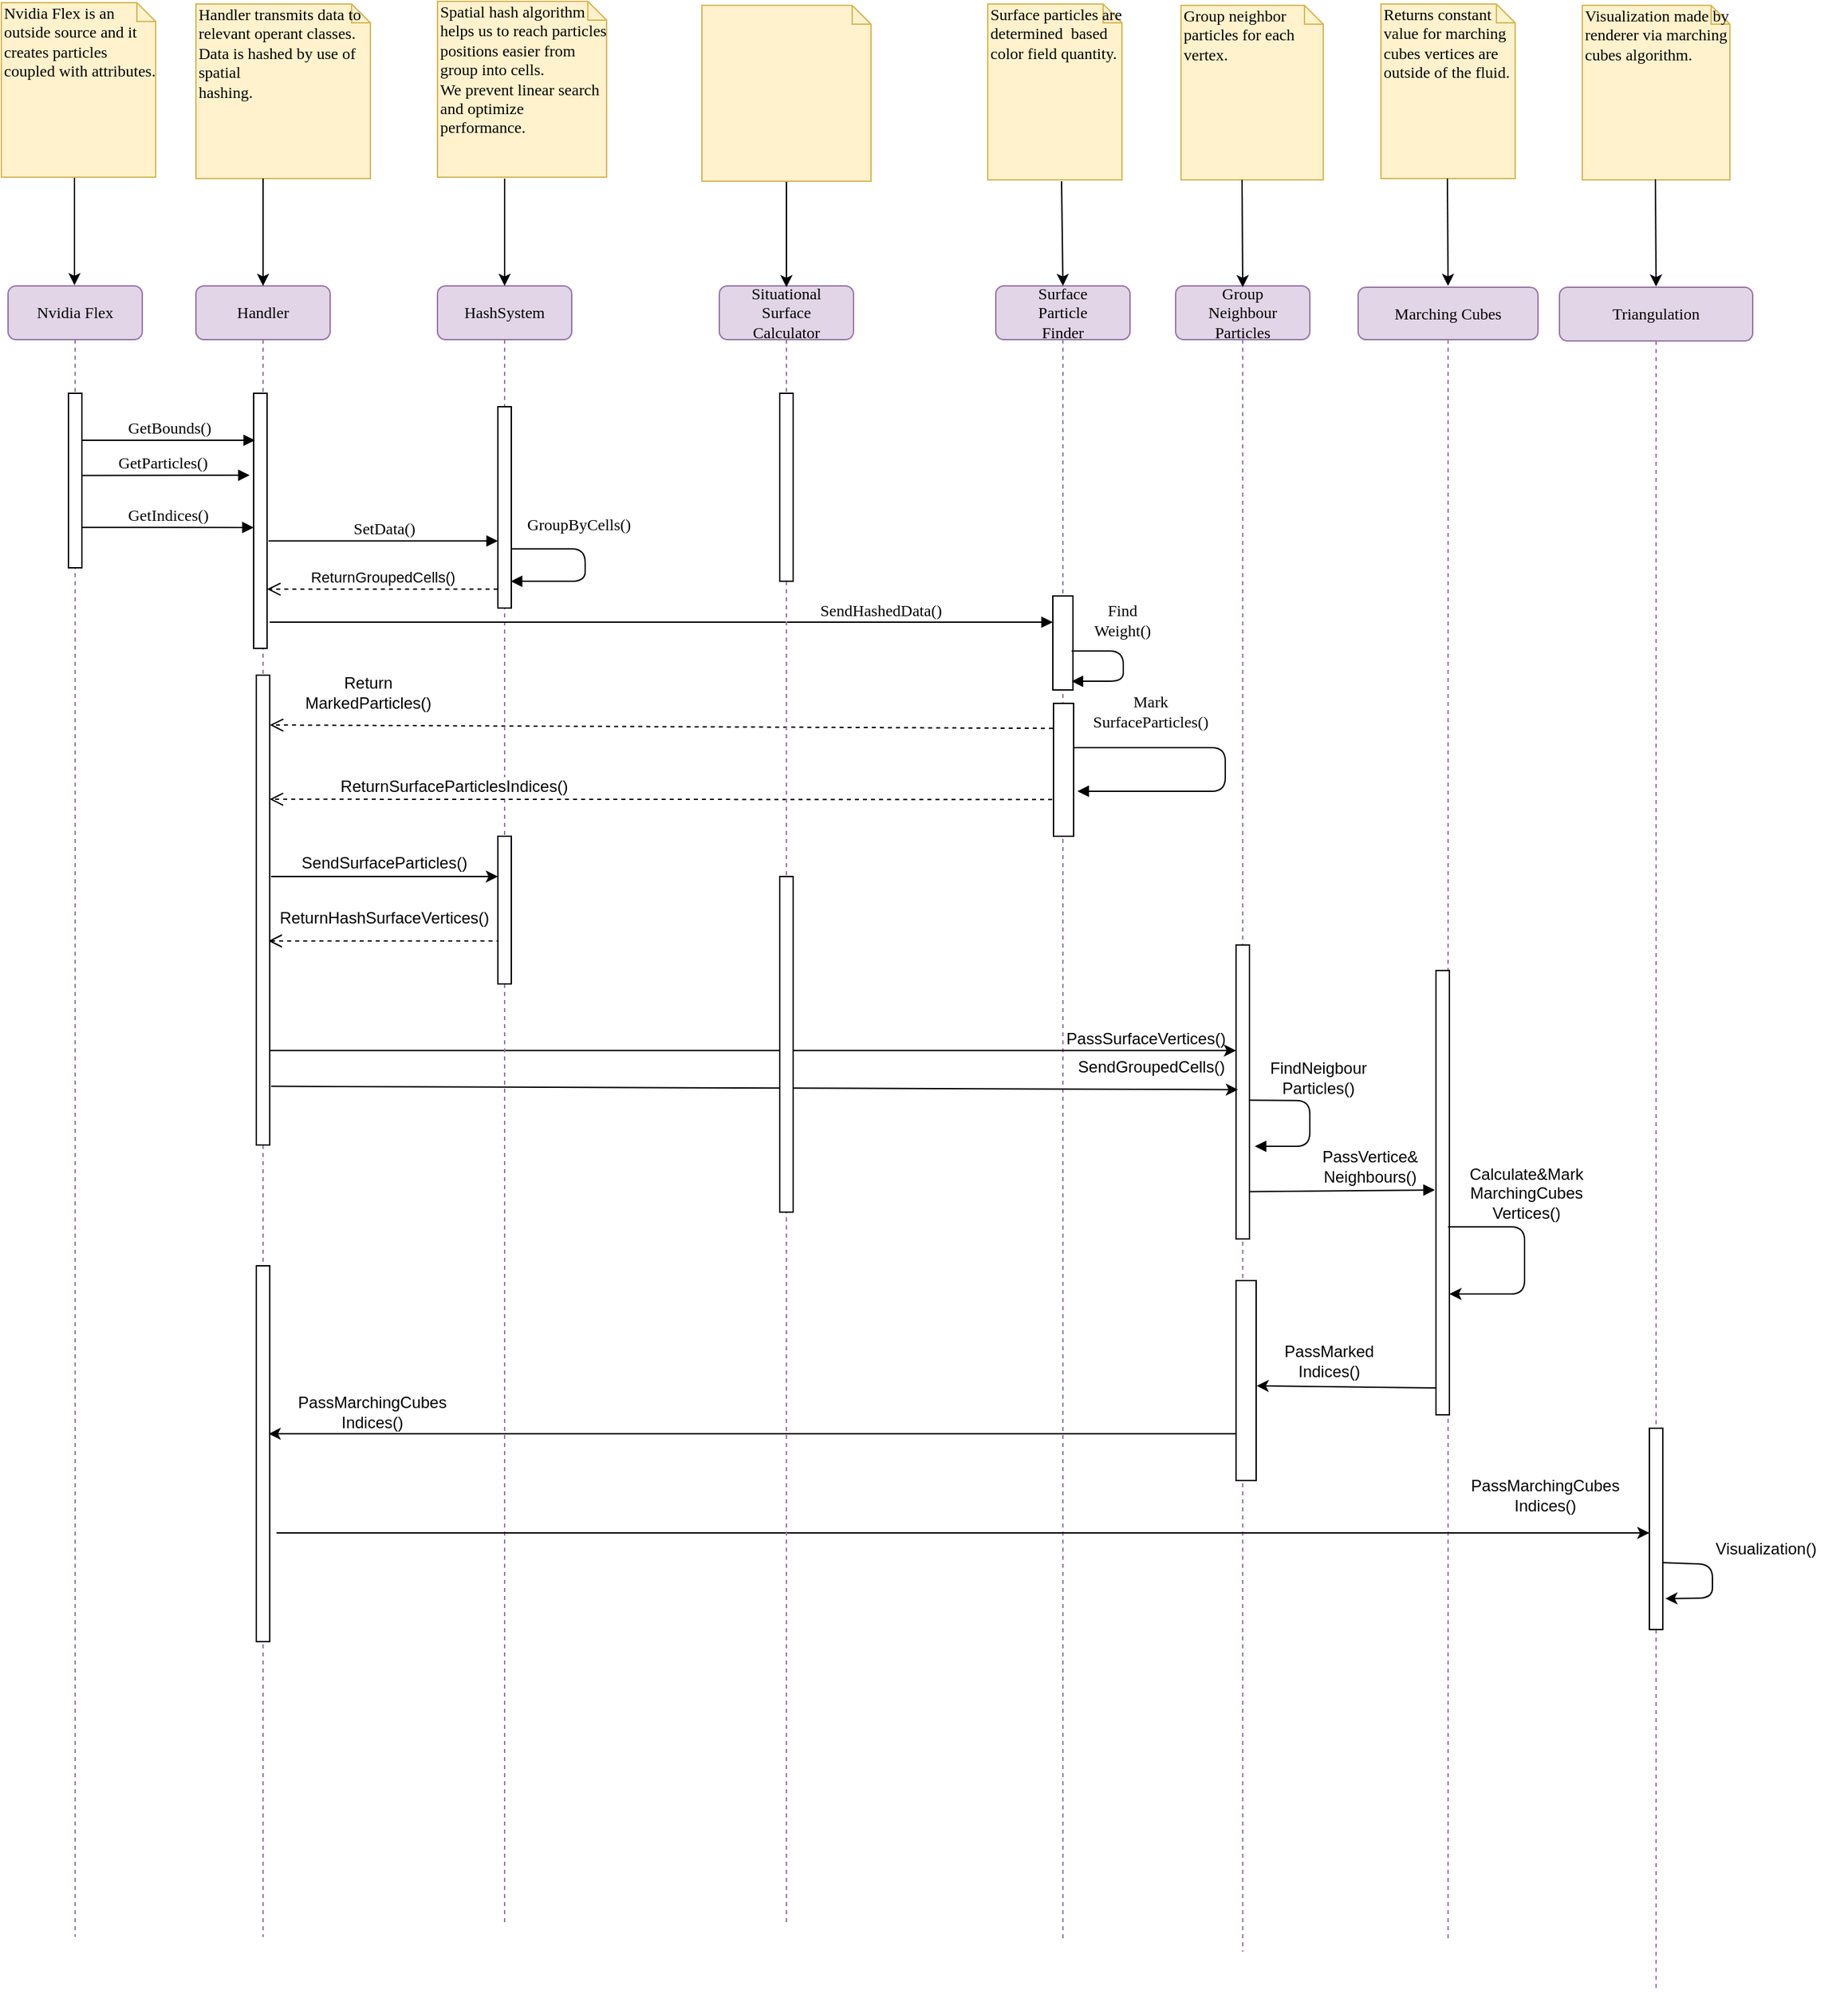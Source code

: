 <mxfile version="12.7.9" type="device"><diagram name="Page-1" id="13e1069c-82ec-6db2-03f1-153e76fe0fe0"><mxGraphModel dx="1673" dy="1746" grid="1" gridSize="10" guides="1" tooltips="1" connect="1" arrows="1" fold="1" page="1" pageScale="1" pageWidth="1100" pageHeight="850" background="#ffffff" math="0" shadow="0"><root><mxCell id="0"/><mxCell id="1" parent="0"/><mxCell id="7baba1c4bc27f4b0-2" value="Handler" style="shape=umlLifeline;perimeter=lifelinePerimeter;whiteSpace=wrap;html=1;container=1;collapsible=0;recursiveResize=0;outlineConnect=0;rounded=1;shadow=0;comic=0;labelBackgroundColor=none;strokeColor=#9673a6;strokeWidth=1;fillColor=#e1d5e7;fontFamily=Verdana;fontSize=12;align=center;" parent="1" vertex="1"><mxGeometry x="240" y="80" width="100" height="1230" as="geometry"/></mxCell><mxCell id="7baba1c4bc27f4b0-10" value="" style="html=1;points=[];perimeter=orthogonalPerimeter;rounded=0;shadow=0;comic=0;labelBackgroundColor=none;strokeWidth=1;fontFamily=Verdana;fontSize=12;align=center;" parent="7baba1c4bc27f4b0-2" vertex="1"><mxGeometry x="43" y="80" width="10" height="190" as="geometry"/></mxCell><mxCell id="W0gwNZ72z7WJFVbE36PU-37" value="" style="html=1;points=[];perimeter=orthogonalPerimeter;rounded=0;shadow=0;comic=0;labelBackgroundColor=none;strokeColor=#000000;strokeWidth=1;fillColor=#FFFFFF;fontFamily=Verdana;fontSize=12;fontColor=#000000;align=center;" parent="7baba1c4bc27f4b0-2" vertex="1"><mxGeometry x="45" y="290" width="10" height="350" as="geometry"/></mxCell><mxCell id="42PI1bTdibE_JDmKIquI-5" value="" style="html=1;points=[];perimeter=orthogonalPerimeter;rounded=0;shadow=0;comic=0;labelBackgroundColor=none;strokeColor=#000000;strokeWidth=1;fillColor=#FFFFFF;fontFamily=Verdana;fontSize=12;fontColor=#000000;align=center;" parent="7baba1c4bc27f4b0-2" vertex="1"><mxGeometry x="45" y="730" width="10" height="280" as="geometry"/></mxCell><mxCell id="7baba1c4bc27f4b0-4" value="Surface&lt;br&gt;Particle&lt;br&gt;Finder" style="shape=umlLifeline;perimeter=lifelinePerimeter;whiteSpace=wrap;html=1;container=1;collapsible=0;recursiveResize=0;outlineConnect=0;rounded=1;shadow=0;comic=0;labelBackgroundColor=none;strokeColor=#9673a6;strokeWidth=1;fillColor=#e1d5e7;fontFamily=Verdana;fontSize=12;align=center;size=40;" parent="1" vertex="1"><mxGeometry x="836" y="80" width="100" height="1231" as="geometry"/></mxCell><mxCell id="7baba1c4bc27f4b0-16" value="" style="html=1;points=[];perimeter=orthogonalPerimeter;rounded=0;shadow=0;comic=0;labelBackgroundColor=none;strokeColor=#000000;strokeWidth=1;fillColor=#FFFFFF;fontFamily=Verdana;fontSize=12;fontColor=#000000;align=center;" parent="7baba1c4bc27f4b0-4" vertex="1"><mxGeometry x="42.5" y="231" width="15" height="70" as="geometry"/></mxCell><mxCell id="7baba1c4bc27f4b0-20" value="Find&lt;br&gt;Weight()" style="html=1;verticalAlign=bottom;endArrow=block;labelBackgroundColor=none;fontFamily=Verdana;fontSize=12;edgeStyle=elbowEdgeStyle;elbow=vertical;entryX=0.933;entryY=0.908;entryDx=0;entryDy=0;entryPerimeter=0;exitX=0.933;exitY=0.586;exitDx=0;exitDy=0;exitPerimeter=0;" parent="7baba1c4bc27f4b0-4" source="7baba1c4bc27f4b0-16" target="7baba1c4bc27f4b0-16" edge="1"><mxGeometry x="-0.248" y="6" relative="1" as="geometry"><mxPoint x="109.5" y="60" as="sourcePoint"/><mxPoint x="109.5" y="220" as="targetPoint"/><Array as="points"><mxPoint x="95" y="291"/><mxPoint x="115" y="271"/><mxPoint x="105" y="271"/><mxPoint x="85" y="241"/><mxPoint x="105" y="251"/><mxPoint x="119.5" y="190"/><mxPoint x="139.5" y="260"/></Array><mxPoint as="offset"/></mxGeometry></mxCell><mxCell id="W0gwNZ72z7WJFVbE36PU-29" value="" style="html=1;points=[];perimeter=orthogonalPerimeter;rounded=0;shadow=0;comic=0;labelBackgroundColor=none;strokeColor=#000000;strokeWidth=1;fillColor=#FFFFFF;fontFamily=Verdana;fontSize=12;fontColor=#000000;align=center;" parent="7baba1c4bc27f4b0-4" vertex="1"><mxGeometry x="43" y="311" width="15" height="99" as="geometry"/></mxCell><mxCell id="W0gwNZ72z7WJFVbE36PU-33" value="Mark&lt;br&gt;SurfaceParticles()" style="html=1;verticalAlign=bottom;endArrow=block;labelBackgroundColor=none;fontFamily=Verdana;fontSize=12;edgeStyle=elbowEdgeStyle;elbow=vertical;exitX=1;exitY=0.333;exitDx=0;exitDy=0;exitPerimeter=0;entryX=1.189;entryY=0.661;entryDx=0;entryDy=0;entryPerimeter=0;" parent="7baba1c4bc27f4b0-4" source="W0gwNZ72z7WJFVbE36PU-29" target="W0gwNZ72z7WJFVbE36PU-29" edge="1"><mxGeometry x="-0.553" y="10" relative="1" as="geometry"><mxPoint x="99" y="590" as="sourcePoint"/><mxPoint x="70" y="670" as="targetPoint"/><Array as="points"><mxPoint x="171" y="600"/><mxPoint x="191" y="670"/></Array><mxPoint as="offset"/></mxGeometry></mxCell><mxCell id="7baba1c4bc27f4b0-5" value="Group&lt;br&gt;Neighbour&lt;br&gt;Particles" style="shape=umlLifeline;perimeter=lifelinePerimeter;whiteSpace=wrap;html=1;container=1;collapsible=0;recursiveResize=0;outlineConnect=0;rounded=1;shadow=0;comic=0;labelBackgroundColor=none;strokeColor=#9673a6;strokeWidth=1;fillColor=#e1d5e7;fontFamily=Verdana;fontSize=12;align=center;" parent="1" vertex="1"><mxGeometry x="970" y="80" width="100" height="1241" as="geometry"/></mxCell><mxCell id="7baba1c4bc27f4b0-19" value="" style="html=1;points=[];perimeter=orthogonalPerimeter;rounded=0;shadow=0;comic=0;labelBackgroundColor=none;strokeColor=#000000;strokeWidth=1;fillColor=#FFFFFF;fontFamily=Verdana;fontSize=12;fontColor=#000000;align=center;" parent="7baba1c4bc27f4b0-5" vertex="1"><mxGeometry x="45" y="491" width="10" height="219" as="geometry"/></mxCell><mxCell id="thmLyIMEidw3zFrrZxu3-43" value="&lt;span style=&quot;background-color: rgb(255 , 255 , 255)&quot;&gt;&lt;span style=&quot;font-size: 12px ; white-space: normal&quot;&gt;FindNeigbour&lt;/span&gt;&lt;br style=&quot;font-size: 12px ; white-space: normal&quot;&gt;&lt;span style=&quot;font-size: 12px ; white-space: normal&quot;&gt;Particles()&lt;/span&gt;&lt;/span&gt;" style="html=1;verticalAlign=bottom;endArrow=block;exitX=0.952;exitY=0.528;exitDx=0;exitDy=0;exitPerimeter=0;" parent="7baba1c4bc27f4b0-5" source="7baba1c4bc27f4b0-19" edge="1"><mxGeometry x="-0.248" y="6" width="80" relative="1" as="geometry"><mxPoint x="70" y="611" as="sourcePoint"/><mxPoint x="59" y="641" as="targetPoint"/><Array as="points"><mxPoint x="100" y="607"/><mxPoint x="100" y="641"/></Array><mxPoint as="offset"/></mxGeometry></mxCell><mxCell id="thmLyIMEidw3zFrrZxu3-48" value="" style="html=1;points=[];perimeter=orthogonalPerimeter;rounded=0;shadow=0;comic=0;labelBackgroundColor=none;strokeColor=#000000;strokeWidth=1;fillColor=#FFFFFF;fontFamily=Verdana;fontSize=12;fontColor=#000000;align=center;" parent="7baba1c4bc27f4b0-5" vertex="1"><mxGeometry x="45" y="741" width="15" height="149" as="geometry"/></mxCell><mxCell id="7baba1c4bc27f4b0-6" value="Marching Cubes" style="shape=umlLifeline;perimeter=lifelinePerimeter;whiteSpace=wrap;html=1;container=1;collapsible=0;recursiveResize=0;outlineConnect=0;rounded=1;shadow=0;comic=0;labelBackgroundColor=none;strokeColor=#9673a6;strokeWidth=1;fillColor=#e1d5e7;fontFamily=Verdana;fontSize=12;align=center;size=39;" parent="1" vertex="1"><mxGeometry x="1106" y="81" width="134" height="1230" as="geometry"/></mxCell><mxCell id="W0gwNZ72z7WJFVbE36PU-39" value="" style="html=1;points=[];perimeter=orthogonalPerimeter;rounded=0;shadow=0;comic=0;labelBackgroundColor=none;strokeColor=#000000;strokeWidth=1;fillColor=#FFFFFF;fontFamily=Verdana;fontSize=12;fontColor=#000000;align=center;" parent="7baba1c4bc27f4b0-6" vertex="1"><mxGeometry x="58" y="509" width="10" height="331" as="geometry"/></mxCell><mxCell id="thmLyIMEidw3zFrrZxu3-45" value="" style="endArrow=classic;html=1;" parent="7baba1c4bc27f4b0-6" source="7baba1c4bc27f4b0-6" target="W0gwNZ72z7WJFVbE36PU-39" edge="1"><mxGeometry width="50" height="50" relative="1" as="geometry"><mxPoint x="74" y="700" as="sourcePoint"/><mxPoint x="94" y="770" as="targetPoint"/><Array as="points"><mxPoint x="124" y="700"/><mxPoint x="124" y="750"/></Array></mxGeometry></mxCell><mxCell id="7baba1c4bc27f4b0-7" value="Triangulation" style="shape=umlLifeline;perimeter=lifelinePerimeter;whiteSpace=wrap;html=1;container=1;collapsible=0;recursiveResize=0;outlineConnect=0;rounded=1;shadow=0;comic=0;labelBackgroundColor=none;strokeColor=#9673a6;strokeWidth=1;fillColor=#e1d5e7;fontFamily=Verdana;fontSize=12;align=center;" parent="1" vertex="1"><mxGeometry x="1256" y="81" width="144" height="1270" as="geometry"/></mxCell><mxCell id="W0gwNZ72z7WJFVbE36PU-40" value="" style="html=1;points=[];perimeter=orthogonalPerimeter;rounded=0;shadow=0;comic=0;labelBackgroundColor=none;strokeColor=#000000;strokeWidth=1;fillColor=#FFFFFF;fontFamily=Verdana;fontSize=12;fontColor=#000000;align=center;" parent="7baba1c4bc27f4b0-7" vertex="1"><mxGeometry x="67" y="850" width="10" height="150" as="geometry"/></mxCell><mxCell id="7baba1c4bc27f4b0-8" value="Nvidia Flex" style="shape=umlLifeline;perimeter=lifelinePerimeter;whiteSpace=wrap;html=1;container=1;collapsible=0;recursiveResize=0;outlineConnect=0;rounded=1;shadow=0;comic=0;labelBackgroundColor=none;strokeColor=#9673a6;strokeWidth=1;fillColor=#e1d5e7;fontFamily=Verdana;fontSize=12;align=center;" parent="1" vertex="1"><mxGeometry x="100" y="80" width="100" height="1230" as="geometry"/></mxCell><mxCell id="7baba1c4bc27f4b0-9" value="" style="html=1;points=[];perimeter=orthogonalPerimeter;rounded=0;shadow=0;comic=0;labelBackgroundColor=none;strokeColor=#000000;strokeWidth=1;fillColor=#FFFFFF;fontFamily=Verdana;fontSize=12;fontColor=#000000;align=center;" parent="7baba1c4bc27f4b0-8" vertex="1"><mxGeometry x="45" y="80" width="10" height="130" as="geometry"/></mxCell><mxCell id="7baba1c4bc27f4b0-11" value="GetBounds()" style="html=1;verticalAlign=bottom;endArrow=block;labelBackgroundColor=none;fontFamily=Verdana;fontSize=12;edgeStyle=elbowEdgeStyle;elbow=vertical;entryX=0.098;entryY=0.185;entryDx=0;entryDy=0;entryPerimeter=0;" parent="1" source="7baba1c4bc27f4b0-9" target="7baba1c4bc27f4b0-10" edge="1"><mxGeometry relative="1" as="geometry"><mxPoint x="220" y="190" as="sourcePoint"/><mxPoint x="280" y="190" as="targetPoint"/><mxPoint as="offset"/></mxGeometry></mxCell><mxCell id="7baba1c4bc27f4b0-40" value="Nvidia Flex is an outside source and it creates particles coupled with attributes." style="shape=note;whiteSpace=wrap;html=1;size=14;verticalAlign=top;align=left;spacingTop=-6;rounded=0;shadow=0;comic=0;labelBackgroundColor=none;strokeColor=#d6b656;strokeWidth=1;fillColor=#fff2cc;fontFamily=Verdana;fontSize=12;" parent="1" vertex="1"><mxGeometry x="95" y="-131" width="115" height="130" as="geometry"/></mxCell><mxCell id="7baba1c4bc27f4b0-41" value="Handler transmits data to relevant operant classes.&lt;br&gt;Data is hashed by use of spatial&lt;br&gt;hashing." style="shape=note;whiteSpace=wrap;html=1;size=14;verticalAlign=top;align=left;spacingTop=-6;rounded=0;shadow=0;comic=0;labelBackgroundColor=none;strokeColor=#d6b656;strokeWidth=1;fillColor=#fff2cc;fontFamily=Verdana;fontSize=12;" parent="1" vertex="1"><mxGeometry x="240" y="-130" width="130" height="130" as="geometry"/></mxCell><mxCell id="7baba1c4bc27f4b0-43" value="Surface particles are determined&amp;nbsp; based color field quantity.&lt;br&gt;" style="shape=note;whiteSpace=wrap;html=1;size=14;verticalAlign=top;align=left;spacingTop=-6;rounded=0;shadow=0;comic=0;labelBackgroundColor=none;strokeColor=#d6b656;strokeWidth=1;fillColor=#fff2cc;fontFamily=Verdana;fontSize=12;" parent="1" vertex="1"><mxGeometry x="830" y="-130" width="100" height="131" as="geometry"/></mxCell><mxCell id="7baba1c4bc27f4b0-44" value="Group neighbor particles for each vertex." style="shape=note;whiteSpace=wrap;html=1;size=14;verticalAlign=top;align=left;spacingTop=-6;rounded=0;shadow=0;comic=0;labelBackgroundColor=none;strokeColor=#d6b656;strokeWidth=1;fillColor=#fff2cc;fontFamily=Verdana;fontSize=12;" parent="1" vertex="1"><mxGeometry x="974" y="-129" width="106" height="130" as="geometry"/></mxCell><mxCell id="7baba1c4bc27f4b0-45" value="Returns constant value for marching cubes vertices are outside of the fluid." style="shape=note;whiteSpace=wrap;html=1;size=14;verticalAlign=top;align=left;spacingTop=-6;rounded=0;shadow=0;comic=0;labelBackgroundColor=none;strokeColor=#d6b656;strokeWidth=1;fillColor=#fff2cc;fontFamily=Verdana;fontSize=12;" parent="1" vertex="1"><mxGeometry x="1123" y="-130" width="100" height="130" as="geometry"/></mxCell><mxCell id="7baba1c4bc27f4b0-46" value="Visualization made by renderer via marching cubes algorithm." style="shape=note;whiteSpace=wrap;html=1;size=14;verticalAlign=top;align=left;spacingTop=-6;rounded=0;shadow=0;comic=0;labelBackgroundColor=none;strokeColor=#d6b656;strokeWidth=1;fillColor=#fff2cc;fontFamily=Verdana;fontSize=12;" parent="1" vertex="1"><mxGeometry x="1273" y="-129" width="110" height="130" as="geometry"/></mxCell><mxCell id="W0gwNZ72z7WJFVbE36PU-2" value="" style="edgeStyle=orthogonalEdgeStyle;rounded=0;orthogonalLoop=1;jettySize=auto;html=1;" parent="1" edge="1"><mxGeometry relative="1" as="geometry"><mxPoint x="290" as="sourcePoint"/><mxPoint x="290" y="80" as="targetPoint"/></mxGeometry></mxCell><mxCell id="W0gwNZ72z7WJFVbE36PU-11" value="" style="endArrow=classic;html=1;entryX=0.5;entryY=0;entryDx=0;entryDy=0;entryPerimeter=0;" parent="1" target="7baba1c4bc27f4b0-4" edge="1"><mxGeometry width="50" height="50" relative="1" as="geometry"><mxPoint x="885" y="2" as="sourcePoint"/><mxPoint x="885" y="60" as="targetPoint"/></mxGeometry></mxCell><mxCell id="W0gwNZ72z7WJFVbE36PU-42" value="" style="endArrow=classic;html=1;" parent="1" target="thmLyIMEidw3zFrrZxu3-31" edge="1"><mxGeometry width="50" height="50" relative="1" as="geometry"><mxPoint x="296" y="520" as="sourcePoint"/><mxPoint x="580" y="513" as="targetPoint"/></mxGeometry></mxCell><mxCell id="W0gwNZ72z7WJFVbE36PU-43" value="SendSurfaceParticles()" style="text;html=1;strokeColor=none;fillColor=none;align=center;verticalAlign=middle;whiteSpace=wrap;rounded=0;shadow=0;comic=0;" parent="1" vertex="1"><mxGeometry x="316.5" y="500" width="127" height="20" as="geometry"/></mxCell><mxCell id="W0gwNZ72z7WJFVbE36PU-47" value="" style="endArrow=classic;html=1;" parent="1" edge="1"><mxGeometry width="50" height="50" relative="1" as="geometry"><mxPoint x="1019.5" y="1" as="sourcePoint"/><mxPoint x="1020" y="81" as="targetPoint"/></mxGeometry></mxCell><mxCell id="TPMx6M1iL4ZnGUm4e87p-1" value="" style="endArrow=classic;html=1;" parent="1" edge="1"><mxGeometry width="50" height="50" relative="1" as="geometry"><mxPoint x="1327.5" y="0.5" as="sourcePoint"/><mxPoint x="1328" y="80.5" as="targetPoint"/></mxGeometry></mxCell><mxCell id="TPMx6M1iL4ZnGUm4e87p-6" value="" style="endArrow=classic;html=1;" parent="1" edge="1"><mxGeometry width="50" height="50" relative="1" as="geometry"><mxPoint x="1172.5" y="-2.274e-13" as="sourcePoint"/><mxPoint x="1173" y="80.0" as="targetPoint"/></mxGeometry></mxCell><mxCell id="42PI1bTdibE_JDmKIquI-2" value="&lt;span style=&quot;background-color: rgb(255 , 255 , 255)&quot;&gt;&lt;span style=&quot;font-size: 12px ; white-space: normal&quot;&gt;Return&lt;/span&gt;&lt;br style=&quot;font-size: 12px ; white-space: normal&quot;&gt;&lt;span style=&quot;font-size: 12px ; white-space: normal&quot;&gt;MarkedParticles()&lt;/span&gt;&lt;/span&gt;" style="html=1;verticalAlign=bottom;endArrow=open;dashed=1;endSize=8;exitX=-0.027;exitY=0.188;exitDx=0;exitDy=0;exitPerimeter=0;entryX=1.005;entryY=0.106;entryDx=0;entryDy=0;entryPerimeter=0;" parent="1" source="W0gwNZ72z7WJFVbE36PU-29" target="W0gwNZ72z7WJFVbE36PU-37" edge="1"><mxGeometry x="0.749" y="-7" relative="1" as="geometry"><mxPoint x="430" y="402" as="sourcePoint"/><mxPoint x="300" y="407" as="targetPoint"/><mxPoint as="offset"/></mxGeometry></mxCell><mxCell id="42PI1bTdibE_JDmKIquI-3" value="&lt;span style=&quot;font-size: 12px ; white-space: normal ; background-color: rgb(255 , 255 , 255)&quot;&gt;ReturnHashSurfaceVertices()&lt;/span&gt;" style="html=1;verticalAlign=bottom;endArrow=open;dashed=1;endSize=8;" parent="1" edge="1"><mxGeometry x="0.004" y="-8" relative="1" as="geometry"><mxPoint x="467" y="568" as="sourcePoint"/><mxPoint x="294" y="568" as="targetPoint"/><mxPoint as="offset"/></mxGeometry></mxCell><mxCell id="42PI1bTdibE_JDmKIquI-6" value="" style="endArrow=classic;html=1;exitX=0.981;exitY=0.799;exitDx=0;exitDy=0;exitPerimeter=0;" parent="1" source="W0gwNZ72z7WJFVbE36PU-37" target="7baba1c4bc27f4b0-19" edge="1"><mxGeometry width="50" height="50" relative="1" as="geometry"><mxPoint x="330" y="640" as="sourcePoint"/><mxPoint x="710" y="590" as="targetPoint"/></mxGeometry></mxCell><mxCell id="42PI1bTdibE_JDmKIquI-8" value="PassSurfaceVertices()" style="text;html=1;strokeColor=none;fillColor=none;align=center;verticalAlign=middle;whiteSpace=wrap;rounded=0;shadow=0;comic=0;" parent="1" vertex="1"><mxGeometry x="886" y="630" width="124" height="21" as="geometry"/></mxCell><mxCell id="42PI1bTdibE_JDmKIquI-13" value="" style="endArrow=classic;html=1;entryX=0.917;entryY=0.447;entryDx=0;entryDy=0;entryPerimeter=0;" parent="1" source="thmLyIMEidw3zFrrZxu3-48" target="42PI1bTdibE_JDmKIquI-5" edge="1"><mxGeometry width="50" height="50" relative="1" as="geometry"><mxPoint x="800" y="900" as="sourcePoint"/><mxPoint x="620" y="940" as="targetPoint"/></mxGeometry></mxCell><mxCell id="thmLyIMEidw3zFrrZxu3-3" value="GetIndices()" style="html=1;verticalAlign=bottom;endArrow=block;labelBackgroundColor=none;fontFamily=Verdana;fontSize=12;edgeStyle=elbowEdgeStyle;elbow=vertical;" parent="1" target="7baba1c4bc27f4b0-10" edge="1"><mxGeometry x="0.005" relative="1" as="geometry"><mxPoint x="154.5" y="259.824" as="sourcePoint"/><mxPoint x="280" y="260" as="targetPoint"/><mxPoint as="offset"/></mxGeometry></mxCell><mxCell id="thmLyIMEidw3zFrrZxu3-4" value="Spatial hash algorithm helps us to reach particles positions easier from group into cells.&lt;br&gt;&lt;span&gt;We prevent linear search and optimize performance&lt;/span&gt;&lt;span&gt;.&lt;/span&gt;&lt;span&gt;&lt;br&gt;&lt;/span&gt;" style="shape=note;whiteSpace=wrap;html=1;size=14;verticalAlign=top;align=left;spacingTop=-6;rounded=0;shadow=0;comic=0;labelBackgroundColor=none;strokeColor=#d6b656;strokeWidth=1;fillColor=#fff2cc;fontFamily=Verdana;fontSize=12;" parent="1" vertex="1"><mxGeometry x="420" y="-132" width="126" height="131" as="geometry"/></mxCell><mxCell id="thmLyIMEidw3zFrrZxu3-9" value="HashSystem" style="shape=umlLifeline;perimeter=lifelinePerimeter;whiteSpace=wrap;html=1;container=1;collapsible=0;recursiveResize=0;outlineConnect=0;rounded=1;shadow=0;comic=0;labelBackgroundColor=none;strokeColor=#9673a6;strokeWidth=1;fillColor=#e1d5e7;fontFamily=Verdana;fontSize=12;align=center;" parent="1" vertex="1"><mxGeometry x="420" y="80" width="100" height="1220" as="geometry"/></mxCell><mxCell id="thmLyIMEidw3zFrrZxu3-10" value="" style="html=1;points=[];perimeter=orthogonalPerimeter;rounded=0;shadow=0;comic=0;labelBackgroundColor=none;strokeColor=#000000;strokeWidth=1;fillColor=#FFFFFF;fontFamily=Verdana;fontSize=12;fontColor=#000000;align=center;" parent="thmLyIMEidw3zFrrZxu3-9" vertex="1"><mxGeometry x="45" y="90" width="10" height="150" as="geometry"/></mxCell><mxCell id="thmLyIMEidw3zFrrZxu3-22" value="GroupByCells()" style="html=1;verticalAlign=bottom;endArrow=block;labelBackgroundColor=none;fontFamily=Verdana;fontSize=12;edgeStyle=elbowEdgeStyle;elbow=vertical;exitX=1.046;exitY=0.706;exitDx=0;exitDy=0;exitPerimeter=0;entryX=0.96;entryY=0.867;entryDx=0;entryDy=0;entryPerimeter=0;" parent="thmLyIMEidw3zFrrZxu3-9" source="thmLyIMEidw3zFrrZxu3-10" target="thmLyIMEidw3zFrrZxu3-10" edge="1"><mxGeometry x="-0.263" y="9" relative="1" as="geometry"><mxPoint x="60" y="109.971" as="sourcePoint"/><mxPoint x="130" y="170" as="targetPoint"/><mxPoint as="offset"/><Array as="points"><mxPoint x="110" y="160"/><mxPoint x="170" y="100"/><mxPoint x="150" y="90"/></Array></mxGeometry></mxCell><mxCell id="thmLyIMEidw3zFrrZxu3-31" value="" style="html=1;points=[];perimeter=orthogonalPerimeter;rounded=0;shadow=0;comic=0;labelBackgroundColor=none;strokeColor=#000000;strokeWidth=1;fillColor=#FFFFFF;fontFamily=Verdana;fontSize=12;fontColor=#000000;align=center;" parent="thmLyIMEidw3zFrrZxu3-9" vertex="1"><mxGeometry x="45" y="410" width="10" height="110" as="geometry"/></mxCell><mxCell id="thmLyIMEidw3zFrrZxu3-15" value="" style="endArrow=classic;html=1;" parent="1" edge="1"><mxGeometry width="50" height="50" relative="1" as="geometry"><mxPoint x="470" as="sourcePoint"/><mxPoint x="470" y="80" as="targetPoint"/></mxGeometry></mxCell><mxCell id="thmLyIMEidw3zFrrZxu3-17" value="ReturnGroupedCells()" style="html=1;verticalAlign=bottom;endArrow=open;dashed=1;endSize=8;exitX=-0.019;exitY=0.906;exitDx=0;exitDy=0;exitPerimeter=0;" parent="1" source="thmLyIMEidw3zFrrZxu3-10" target="7baba1c4bc27f4b0-10" edge="1"><mxGeometry relative="1" as="geometry"><mxPoint x="460" y="306" as="sourcePoint"/><mxPoint x="296" y="306" as="targetPoint"/></mxGeometry></mxCell><mxCell id="thmLyIMEidw3zFrrZxu3-27" value="SendHashedData()" style="html=1;verticalAlign=bottom;endArrow=block;labelBackgroundColor=none;fontFamily=Verdana;fontSize=12;edgeStyle=elbowEdgeStyle;elbow=vertical;" parent="1" target="7baba1c4bc27f4b0-16" edge="1"><mxGeometry x="0.559" relative="1" as="geometry"><mxPoint x="295" y="330.471" as="sourcePoint"/><mxPoint x="465" y="330.207" as="targetPoint"/><mxPoint as="offset"/></mxGeometry></mxCell><mxCell id="thmLyIMEidw3zFrrZxu3-30" value="&lt;span style=&quot;font-size: 12px ; white-space: normal ; background-color: rgb(255 , 255 , 255)&quot;&gt;ReturnSurfaceParticlesIndices()&lt;/span&gt;" style="html=1;verticalAlign=bottom;endArrow=open;dashed=1;endSize=8;exitX=-0.067;exitY=0.724;exitDx=0;exitDy=0;exitPerimeter=0;entryX=0.99;entryY=0.264;entryDx=0;entryDy=0;entryPerimeter=0;" parent="1" source="W0gwNZ72z7WJFVbE36PU-29" target="W0gwNZ72z7WJFVbE36PU-37" edge="1"><mxGeometry x="0.528" relative="1" as="geometry"><mxPoint x="705.67" y="478.651" as="sourcePoint"/><mxPoint x="300" y="462" as="targetPoint"/><mxPoint as="offset"/></mxGeometry></mxCell><mxCell id="thmLyIMEidw3zFrrZxu3-33" value="" style="endArrow=classic;html=1;exitX=1.1;exitY=0.921;exitDx=0;exitDy=0;exitPerimeter=0;entryX=0.141;entryY=0.492;entryDx=0;entryDy=0;entryPerimeter=0;" parent="1" edge="1" target="7baba1c4bc27f4b0-19"><mxGeometry width="50" height="50" relative="1" as="geometry"><mxPoint x="296" y="676.3" as="sourcePoint"/><mxPoint x="835" y="675" as="targetPoint"/></mxGeometry></mxCell><mxCell id="thmLyIMEidw3zFrrZxu3-34" value="SendGroupedCells()" style="text;html=1;strokeColor=none;fillColor=none;align=center;verticalAlign=middle;whiteSpace=wrap;rounded=0;shadow=0;comic=0;" parent="1" vertex="1"><mxGeometry x="890" y="651" width="124" height="21" as="geometry"/></mxCell><mxCell id="thmLyIMEidw3zFrrZxu3-38" value="PassVertice&amp;amp;&lt;br&gt;Neighbours()" style="text;html=1;strokeColor=none;fillColor=none;align=center;verticalAlign=middle;whiteSpace=wrap;rounded=0;" parent="1" vertex="1"><mxGeometry x="1070" y="721" width="90" height="30" as="geometry"/></mxCell><mxCell id="thmLyIMEidw3zFrrZxu3-46" value="Calculate&amp;amp;Mark&lt;br&gt;MarchingCubes&lt;br&gt;Vertices()" style="text;html=1;strokeColor=none;fillColor=none;align=center;verticalAlign=middle;whiteSpace=wrap;rounded=0;" parent="1" vertex="1"><mxGeometry x="1186.5" y="736" width="89" height="40" as="geometry"/></mxCell><mxCell id="thmLyIMEidw3zFrrZxu3-47" value="" style="endArrow=classic;html=1;entryX=1.022;entryY=0.526;entryDx=0;entryDy=0;entryPerimeter=0;" parent="1" target="thmLyIMEidw3zFrrZxu3-48" edge="1"><mxGeometry width="50" height="50" relative="1" as="geometry"><mxPoint x="1164" y="901" as="sourcePoint"/><mxPoint x="1050" y="841" as="targetPoint"/></mxGeometry></mxCell><mxCell id="thmLyIMEidw3zFrrZxu3-49" value="PassMarked&lt;br&gt;Indices()" style="text;html=1;strokeColor=none;fillColor=none;align=center;verticalAlign=middle;whiteSpace=wrap;rounded=0;" parent="1" vertex="1"><mxGeometry x="1040" y="861" width="89" height="40" as="geometry"/></mxCell><mxCell id="thmLyIMEidw3zFrrZxu3-51" value="PassMarchingCubes&lt;br&gt;Indices()" style="text;html=1;strokeColor=none;fillColor=none;align=center;verticalAlign=middle;whiteSpace=wrap;rounded=0;" parent="1" vertex="1"><mxGeometry x="313" y="899" width="117" height="40" as="geometry"/></mxCell><mxCell id="thmLyIMEidw3zFrrZxu3-52" value="" style="endArrow=classic;html=1;" parent="1" target="W0gwNZ72z7WJFVbE36PU-40" edge="1"><mxGeometry width="50" height="50" relative="1" as="geometry"><mxPoint x="300" y="1009" as="sourcePoint"/><mxPoint x="895" y="1080" as="targetPoint"/></mxGeometry></mxCell><mxCell id="thmLyIMEidw3zFrrZxu3-56" value="PassMarchingCubes&lt;br&gt;Indices()" style="text;html=1;strokeColor=none;fillColor=none;align=center;verticalAlign=middle;whiteSpace=wrap;rounded=0;" parent="1" vertex="1"><mxGeometry x="1186.5" y="961" width="117" height="40" as="geometry"/></mxCell><mxCell id="42PI1bTdibE_JDmKIquI-18" value="Visualization()" style="text;html=1;strokeColor=none;fillColor=none;align=center;verticalAlign=middle;whiteSpace=wrap;rounded=0;" parent="1" vertex="1"><mxGeometry x="1350" y="1011" width="120" height="20" as="geometry"/></mxCell><mxCell id="jO3Ke4_9_Hu5m7IePTyo-2" value="GetParticles()" style="html=1;verticalAlign=bottom;endArrow=block;labelBackgroundColor=none;fontFamily=Verdana;fontSize=12;edgeStyle=elbowEdgeStyle;elbow=vertical;exitX=0.981;exitY=0.471;exitDx=0;exitDy=0;exitPerimeter=0;" parent="1" source="7baba1c4bc27f4b0-9" edge="1"><mxGeometry x="-0.043" relative="1" as="geometry"><mxPoint x="160" y="220.324" as="sourcePoint"/><mxPoint x="280" y="221" as="targetPoint"/><mxPoint as="offset"/><Array as="points"><mxPoint x="280" y="221"/></Array></mxGeometry></mxCell><mxCell id="jO3Ke4_9_Hu5m7IePTyo-7" value="SetData()" style="html=1;verticalAlign=bottom;endArrow=block;labelBackgroundColor=none;fontFamily=Verdana;fontSize=12;edgeStyle=elbowEdgeStyle;elbow=vertical;entryX=0;entryY=0.669;entryDx=0;entryDy=0;entryPerimeter=0;" parent="1" target="thmLyIMEidw3zFrrZxu3-10" edge="1"><mxGeometry x="0.005" relative="1" as="geometry"><mxPoint x="294" y="270" as="sourcePoint"/><mxPoint x="428" y="270.167" as="targetPoint"/><mxPoint as="offset"/><Array as="points"><mxPoint x="300" y="270"/></Array></mxGeometry></mxCell><mxCell id="jO3Ke4_9_Hu5m7IePTyo-8" value="" style="edgeStyle=orthogonalEdgeStyle;rounded=0;orthogonalLoop=1;jettySize=auto;html=1;" parent="1" edge="1"><mxGeometry relative="1" as="geometry"><mxPoint x="149.5" y="-0.5" as="sourcePoint"/><mxPoint x="149.5" y="79.5" as="targetPoint"/></mxGeometry></mxCell><mxCell id="thmLyIMEidw3zFrrZxu3-44" value="" style="html=1;verticalAlign=bottom;endArrow=block;entryX=-0.086;entryY=0.494;entryDx=0;entryDy=0;entryPerimeter=0;exitX=1.038;exitY=0.839;exitDx=0;exitDy=0;exitPerimeter=0;" parent="1" source="7baba1c4bc27f4b0-19" target="W0gwNZ72z7WJFVbE36PU-39" edge="1"><mxGeometry x="1" y="-145" width="80" relative="1" as="geometry"><mxPoint x="1030" y="751" as="sourcePoint"/><mxPoint x="1110" y="751" as="targetPoint"/><mxPoint x="143" y="-145" as="offset"/></mxGeometry></mxCell><mxCell id="jO3Ke4_9_Hu5m7IePTyo-10" value="" style="endArrow=classic;html=1;exitX=1.003;exitY=0.362;exitDx=0;exitDy=0;exitPerimeter=0;entryX=1.191;entryY=0.66;entryDx=0;entryDy=0;entryPerimeter=0;" parent="1" edge="1"><mxGeometry width="50" height="50" relative="1" as="geometry"><mxPoint x="1333.03" y="1031.08" as="sourcePoint"/><mxPoint x="1334.91" y="1057.9" as="targetPoint"/><Array as="points"><mxPoint x="1370" y="1032.5"/><mxPoint x="1370" y="1057.5"/></Array></mxGeometry></mxCell><mxCell id="fwc2nKVZ2qZYVodxFQTU-7" value="Situational&lt;br&gt;Surface&lt;br&gt;Calculator" style="shape=umlLifeline;perimeter=lifelinePerimeter;whiteSpace=wrap;html=1;container=1;collapsible=0;recursiveResize=0;outlineConnect=0;rounded=1;shadow=0;comic=0;labelBackgroundColor=none;strokeColor=#9673a6;strokeWidth=1;fillColor=#e1d5e7;fontFamily=Verdana;fontSize=12;align=center;size=40;" vertex="1" parent="1"><mxGeometry x="630" y="80" width="100" height="1220" as="geometry"/></mxCell><mxCell id="fwc2nKVZ2qZYVodxFQTU-8" value="" style="html=1;points=[];perimeter=orthogonalPerimeter;rounded=0;shadow=0;comic=0;labelBackgroundColor=none;strokeColor=#000000;strokeWidth=1;fillColor=#FFFFFF;fontFamily=Verdana;fontSize=12;fontColor=#000000;align=center;" vertex="1" parent="fwc2nKVZ2qZYVodxFQTU-7"><mxGeometry x="45" y="80" width="10" height="140" as="geometry"/></mxCell><mxCell id="fwc2nKVZ2qZYVodxFQTU-10" value="" style="html=1;points=[];perimeter=orthogonalPerimeter;rounded=0;shadow=0;comic=0;labelBackgroundColor=none;strokeColor=#000000;strokeWidth=1;fillColor=#FFFFFF;fontFamily=Verdana;fontSize=12;fontColor=#000000;align=center;" vertex="1" parent="fwc2nKVZ2qZYVodxFQTU-7"><mxGeometry x="45" y="440" width="10" height="250" as="geometry"/></mxCell><mxCell id="fwc2nKVZ2qZYVodxFQTU-11" value="" style="endArrow=classic;html=1;exitX=0.5;exitY=1;exitDx=0;exitDy=0;exitPerimeter=0;" edge="1" parent="1" source="fwc2nKVZ2qZYVodxFQTU-12"><mxGeometry width="50" height="50" relative="1" as="geometry"><mxPoint x="680" y="1" as="sourcePoint"/><mxPoint x="680" y="81" as="targetPoint"/></mxGeometry></mxCell><mxCell id="fwc2nKVZ2qZYVodxFQTU-12" value="&lt;span&gt;&lt;br&gt;&lt;/span&gt;" style="shape=note;whiteSpace=wrap;html=1;size=14;verticalAlign=top;align=left;spacingTop=-6;rounded=0;shadow=0;comic=0;labelBackgroundColor=none;strokeColor=#d6b656;strokeWidth=1;fillColor=#fff2cc;fontFamily=Verdana;fontSize=12;" vertex="1" parent="1"><mxGeometry x="617" y="-129" width="126" height="131" as="geometry"/></mxCell></root></mxGraphModel></diagram></mxfile>